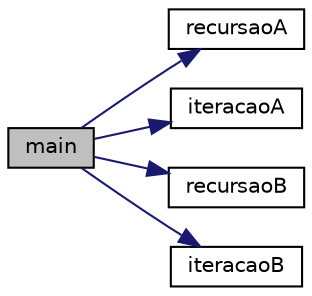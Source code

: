 digraph "main"
{
  edge [fontname="Helvetica",fontsize="10",labelfontname="Helvetica",labelfontsize="10"];
  node [fontname="Helvetica",fontsize="10",shape=record];
  rankdir="LR";
  Node0 [label="main",height=0.2,width=0.4,color="black", fillcolor="grey75", style="filled", fontcolor="black"];
  Node0 -> Node1 [color="midnightblue",fontsize="10",style="solid",fontname="Helvetica"];
  Node1 [label="recursaoA",height=0.2,width=0.4,color="black", fillcolor="white", style="filled",URL="$funcao_a_8cpp.html#a93e8e0a76c33f6be41a6d3bb989cc315",tooltip="Função para cálculo recursivo da sequencia A proposta no exercício do laboratório 2 de LP1..."];
  Node0 -> Node2 [color="midnightblue",fontsize="10",style="solid",fontname="Helvetica"];
  Node2 [label="iteracaoA",height=0.2,width=0.4,color="black", fillcolor="white", style="filled",URL="$funcao_a_8cpp.html#af0b8f0b007f15848a720738934d34c4f",tooltip="Função para cálculo iterativo da sequencia A proposta no exercício do laboratório 2 de LP1..."];
  Node0 -> Node3 [color="midnightblue",fontsize="10",style="solid",fontname="Helvetica"];
  Node3 [label="recursaoB",height=0.2,width=0.4,color="black", fillcolor="white", style="filled",URL="$funcao_b_8cpp.html#aae5528256d7430815e27a5fa89caeb55",tooltip="Função para cálculo recursivo da sequencia B proposta no exercício do laboratório 2 de LP1..."];
  Node0 -> Node4 [color="midnightblue",fontsize="10",style="solid",fontname="Helvetica"];
  Node4 [label="iteracaoB",height=0.2,width=0.4,color="black", fillcolor="white", style="filled",URL="$funcao_b_8cpp.html#a972094c01b3139f6683ea4df8669162d",tooltip="Função para cálculo iterativo da sequencia B proposta no exercício do laboratório 2 de LP1..."];
}
